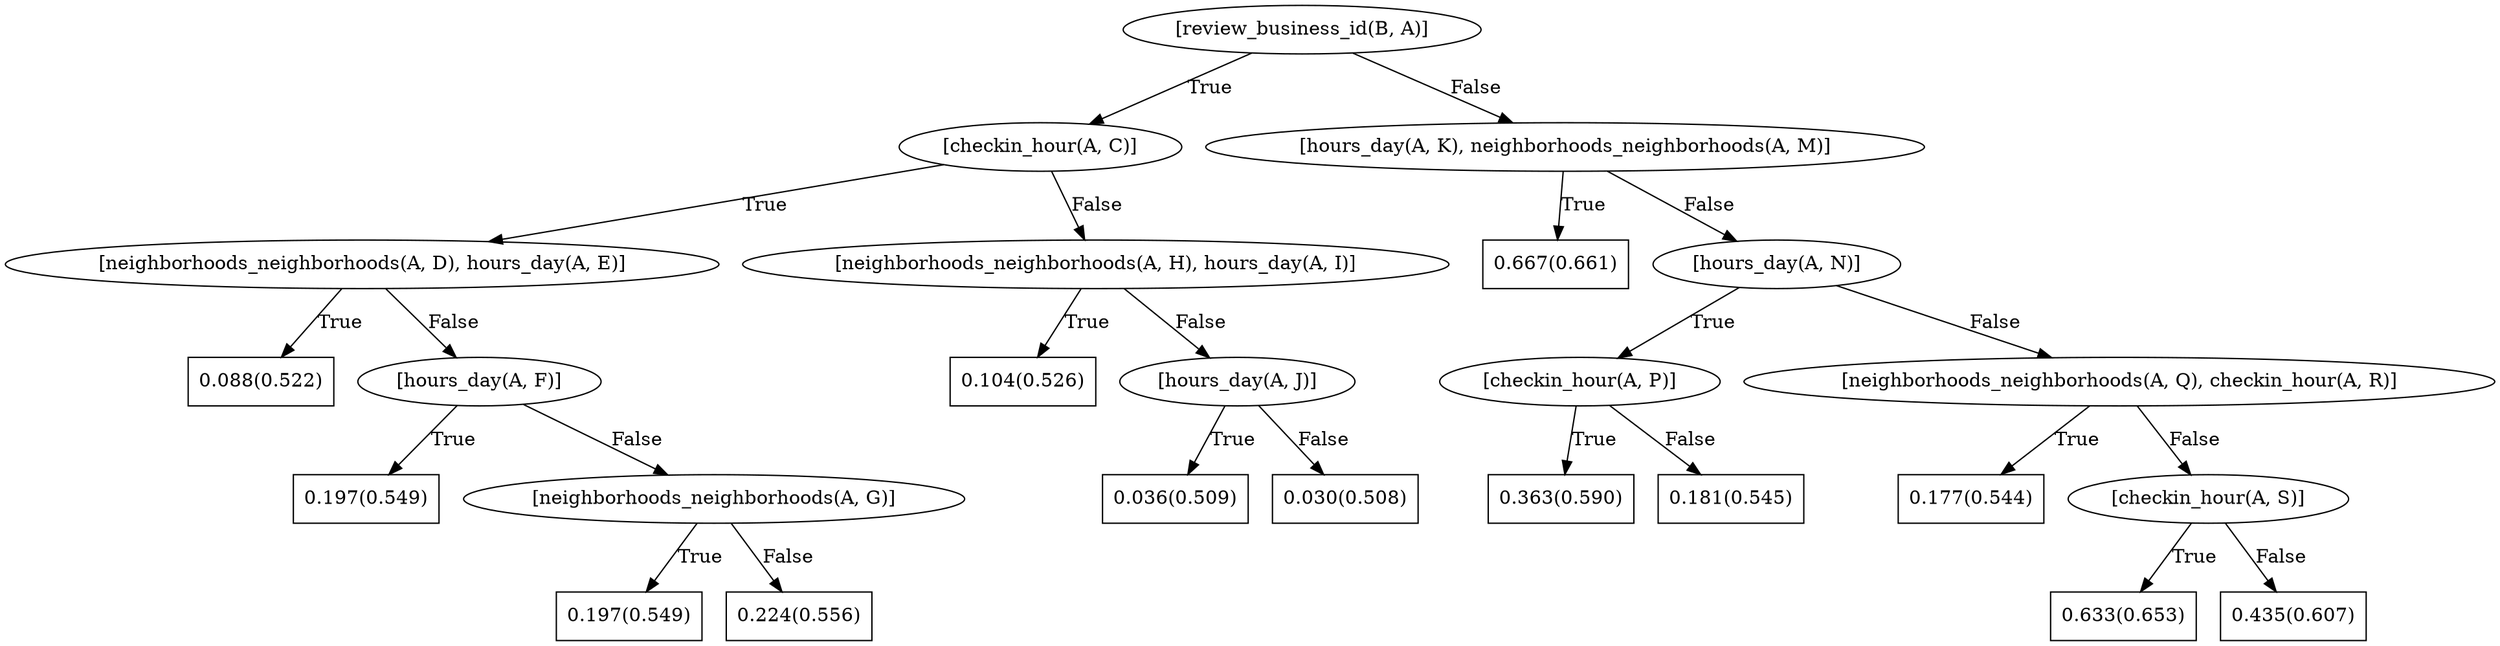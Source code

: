 digraph G{ 
1[label = "[review_business_id(B, A)]"];
1 -> 2[label="True"];
1 -> 3[label="False"];
2[label = "[checkin_hour(A, C)]"];
2 -> 4[label="True"];
2 -> 5[label="False"];
4[label = "[neighborhoods_neighborhoods(A, D), hours_day(A, E)]"];
4 -> 6[label="True"];
4 -> 7[label="False"];
6[shape = box,label = "0.088(0.522)"];
7[label = "[hours_day(A, F)]"];
7 -> 8[label="True"];
7 -> 9[label="False"];
8[shape = box,label = "0.197(0.549)"];
9[label = "[neighborhoods_neighborhoods(A, G)]"];
9 -> 10[label="True"];
9 -> 11[label="False"];
10[shape = box,label = "0.197(0.549)"];
11[shape = box,label = "0.224(0.556)"];
5[label = "[neighborhoods_neighborhoods(A, H), hours_day(A, I)]"];
5 -> 12[label="True"];
5 -> 13[label="False"];
12[shape = box,label = "0.104(0.526)"];
13[label = "[hours_day(A, J)]"];
13 -> 14[label="True"];
13 -> 15[label="False"];
14[shape = box,label = "0.036(0.509)"];
15[shape = box,label = "0.030(0.508)"];
3[label = "[hours_day(A, K), neighborhoods_neighborhoods(A, M)]"];
3 -> 16[label="True"];
3 -> 17[label="False"];
16[shape = box,label = "0.667(0.661)"];
17[label = "[hours_day(A, N)]"];
17 -> 18[label="True"];
17 -> 19[label="False"];
18[label = "[checkin_hour(A, P)]"];
18 -> 20[label="True"];
18 -> 21[label="False"];
20[shape = box,label = "0.363(0.590)"];
21[shape = box,label = "0.181(0.545)"];
19[label = "[neighborhoods_neighborhoods(A, Q), checkin_hour(A, R)]"];
19 -> 22[label="True"];
19 -> 23[label="False"];
22[shape = box,label = "0.177(0.544)"];
23[label = "[checkin_hour(A, S)]"];
23 -> 24[label="True"];
23 -> 25[label="False"];
24[shape = box,label = "0.633(0.653)"];
25[shape = box,label = "0.435(0.607)"];
}

